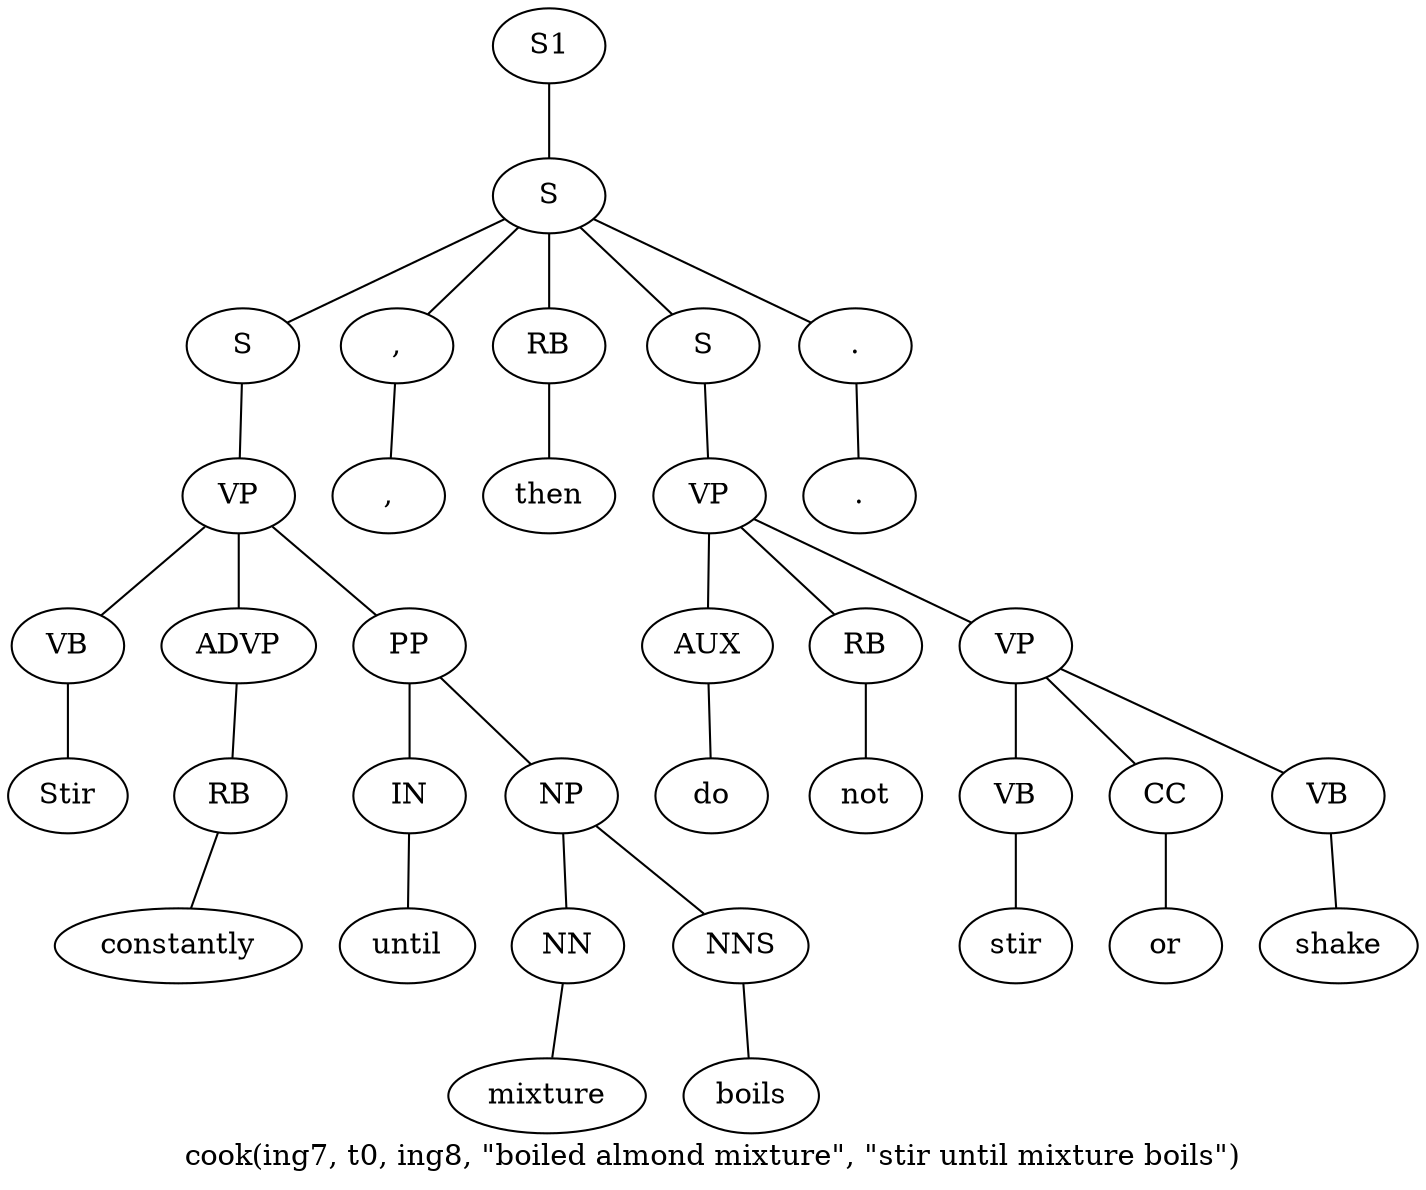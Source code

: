 graph SyntaxGraph {
	label = "cook(ing7, t0, ing8, \"boiled almond mixture\", \"stir until mixture boils\")";
	Node0 [label="S1"];
	Node1 [label="S"];
	Node2 [label="S"];
	Node3 [label="VP"];
	Node4 [label="VB"];
	Node5 [label="Stir"];
	Node6 [label="ADVP"];
	Node7 [label="RB"];
	Node8 [label="constantly"];
	Node9 [label="PP"];
	Node10 [label="IN"];
	Node11 [label="until"];
	Node12 [label="NP"];
	Node13 [label="NN"];
	Node14 [label="mixture"];
	Node15 [label="NNS"];
	Node16 [label="boils"];
	Node17 [label=","];
	Node18 [label=","];
	Node19 [label="RB"];
	Node20 [label="then"];
	Node21 [label="S"];
	Node22 [label="VP"];
	Node23 [label="AUX"];
	Node24 [label="do"];
	Node25 [label="RB"];
	Node26 [label="not"];
	Node27 [label="VP"];
	Node28 [label="VB"];
	Node29 [label="stir"];
	Node30 [label="CC"];
	Node31 [label="or"];
	Node32 [label="VB"];
	Node33 [label="shake"];
	Node34 [label="."];
	Node35 [label="."];

	Node0 -- Node1;
	Node1 -- Node2;
	Node1 -- Node17;
	Node1 -- Node19;
	Node1 -- Node21;
	Node1 -- Node34;
	Node2 -- Node3;
	Node3 -- Node4;
	Node3 -- Node6;
	Node3 -- Node9;
	Node4 -- Node5;
	Node6 -- Node7;
	Node7 -- Node8;
	Node9 -- Node10;
	Node9 -- Node12;
	Node10 -- Node11;
	Node12 -- Node13;
	Node12 -- Node15;
	Node13 -- Node14;
	Node15 -- Node16;
	Node17 -- Node18;
	Node19 -- Node20;
	Node21 -- Node22;
	Node22 -- Node23;
	Node22 -- Node25;
	Node22 -- Node27;
	Node23 -- Node24;
	Node25 -- Node26;
	Node27 -- Node28;
	Node27 -- Node30;
	Node27 -- Node32;
	Node28 -- Node29;
	Node30 -- Node31;
	Node32 -- Node33;
	Node34 -- Node35;
}